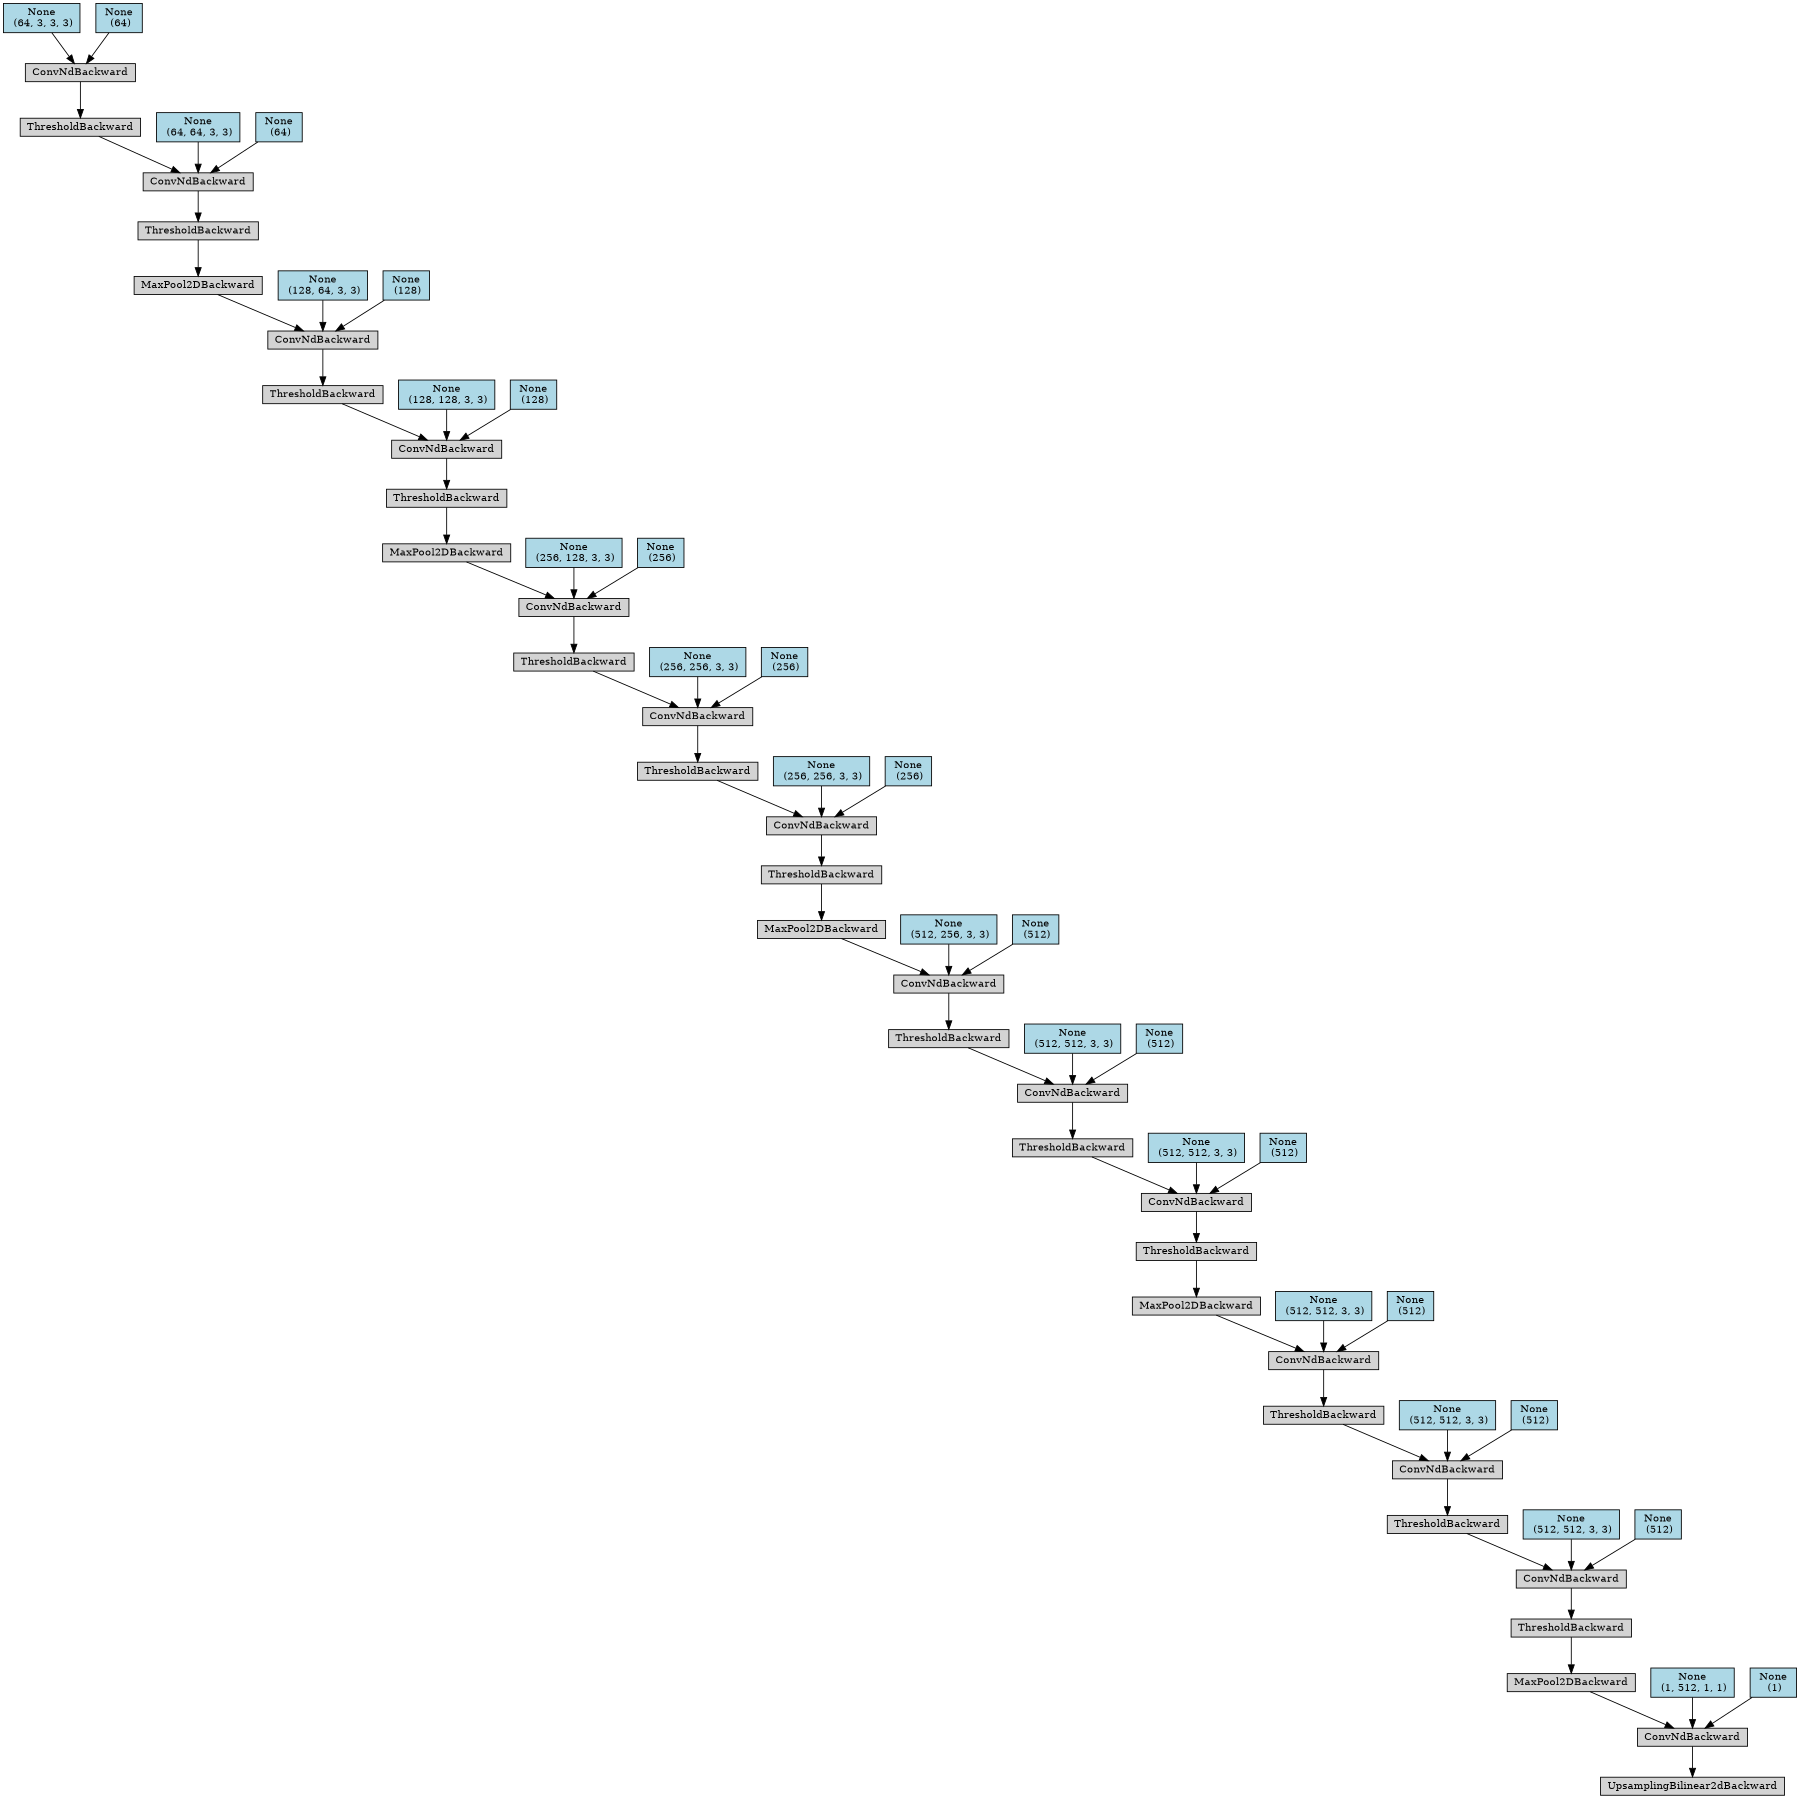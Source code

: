 digraph {
	graph [size="12,12"]
	node [align=left fontsize=12 height=0.2 ranksep=0.1 shape=box style=filled]
	140605563907592 [label=UpsamplingBilinear2dBackward]
	140605295420192 -> 140605563907592
	140605295420192 [label=ConvNdBackward]
	140605295685528 -> 140605295420192
	140605295685528 [label=MaxPool2DBackward]
	140605295397240 -> 140605295685528
	140605295397240 [label=ThresholdBackward]
	140605295395840 -> 140605295397240
	140605295395840 [label=ConvNdBackward]
	140605295395672 -> 140605295395840
	140605295395672 [label=ThresholdBackward]
	140605295396568 -> 140605295395672
	140605295396568 [label=ConvNdBackward]
	140605295397184 -> 140605295396568
	140605295397184 [label=ThresholdBackward]
	140605295173528 -> 140605295397184
	140605295173528 [label=ConvNdBackward]
	140605295173192 -> 140605295173528
	140605295173192 [label=MaxPool2DBackward]
	140605295382656 -> 140605295173192
	140605295382656 [label=ThresholdBackward]
	140605295382936 -> 140605295382656
	140605295382936 [label=ConvNdBackward]
	140605295383048 -> 140605295382936
	140605295383048 [label=ThresholdBackward]
	140605295383272 -> 140605295383048
	140605295383272 [label=ConvNdBackward]
	140605295383384 -> 140605295383272
	140605295383384 [label=ThresholdBackward]
	140605295383608 -> 140605295383384
	140605295383608 [label=ConvNdBackward]
	140605295383720 -> 140605295383608
	140605295383720 [label=MaxPool2DBackward]
	140605295383944 -> 140605295383720
	140605295383944 [label=ThresholdBackward]
	140605295384056 -> 140605295383944
	140605295384056 [label=ConvNdBackward]
	140605295384168 -> 140605295384056
	140605295384168 [label=ThresholdBackward]
	140605295384392 -> 140605295384168
	140605295384392 [label=ConvNdBackward]
	140605295384504 -> 140605295384392
	140605295384504 [label=ThresholdBackward]
	140605295384728 -> 140605295384504
	140605295384728 [label=ConvNdBackward]
	140605295384840 -> 140605295384728
	140605295384840 [label=MaxPool2DBackward]
	140605295385064 -> 140605295384840
	140605295385064 [label=ThresholdBackward]
	140605295385176 -> 140605295385064
	140605295385176 [label=ConvNdBackward]
	140605295385288 -> 140605295385176
	140605295385288 [label=ThresholdBackward]
	140605295385512 -> 140605295385288
	140605295385512 [label=ConvNdBackward]
	140605295385624 -> 140605295385512
	140605295385624 [label=MaxPool2DBackward]
	140605295385848 -> 140605295385624
	140605295385848 [label=ThresholdBackward]
	140605295385960 -> 140605295385848
	140605295385960 [label=ConvNdBackward]
	140605295386072 -> 140605295385960
	140605295386072 [label=ThresholdBackward]
	140605295386296 -> 140605295386072
	140605295386296 [label=ConvNdBackward]
	140605295386408 -> 140605295386296
	140605295386408 [label="None
 (64, 3, 3, 3)" fillcolor=lightblue]
	140605295386464 -> 140605295386296
	140605295386464 [label="None
 (64)" fillcolor=lightblue]
	140605295386128 -> 140605295385960
	140605295386128 [label="None
 (64, 64, 3, 3)" fillcolor=lightblue]
	140605295386184 -> 140605295385960
	140605295386184 [label="None
 (64)" fillcolor=lightblue]
	140605295385680 -> 140605295385512
	140605295385680 [label="None
 (128, 64, 3, 3)" fillcolor=lightblue]
	140605295385736 -> 140605295385512
	140605295385736 [label="None
 (128)" fillcolor=lightblue]
	140605295385344 -> 140605295385176
	140605295385344 [label="None
 (128, 128, 3, 3)" fillcolor=lightblue]
	140605295385400 -> 140605295385176
	140605295385400 [label="None
 (128)" fillcolor=lightblue]
	140605295384896 -> 140605295384728
	140605295384896 [label="None
 (256, 128, 3, 3)" fillcolor=lightblue]
	140605295384952 -> 140605295384728
	140605295384952 [label="None
 (256)" fillcolor=lightblue]
	140605295384560 -> 140605295384392
	140605295384560 [label="None
 (256, 256, 3, 3)" fillcolor=lightblue]
	140605295384616 -> 140605295384392
	140605295384616 [label="None
 (256)" fillcolor=lightblue]
	140605295384224 -> 140605295384056
	140605295384224 [label="None
 (256, 256, 3, 3)" fillcolor=lightblue]
	140605295384280 -> 140605295384056
	140605295384280 [label="None
 (256)" fillcolor=lightblue]
	140605295383776 -> 140605295383608
	140605295383776 [label="None
 (512, 256, 3, 3)" fillcolor=lightblue]
	140605295383832 -> 140605295383608
	140605295383832 [label="None
 (512)" fillcolor=lightblue]
	140605295383440 -> 140605295383272
	140605295383440 [label="None
 (512, 512, 3, 3)" fillcolor=lightblue]
	140605295383496 -> 140605295383272
	140605295383496 [label="None
 (512)" fillcolor=lightblue]
	140605295383104 -> 140605295382936
	140605295383104 [label="None
 (512, 512, 3, 3)" fillcolor=lightblue]
	140605295383160 -> 140605295382936
	140605295383160 [label="None
 (512)" fillcolor=lightblue]
	140605295382824 -> 140605295173528
	140605295382824 [label="None
 (512, 512, 3, 3)" fillcolor=lightblue]
	140605295382712 -> 140605295173528
	140605295382712 [label="None
 (512)" fillcolor=lightblue]
	140605295172576 -> 140605295396568
	140605295172576 [label="None
 (512, 512, 3, 3)" fillcolor=lightblue]
	140605295173416 -> 140605295396568
	140605295173416 [label="None
 (512)" fillcolor=lightblue]
	140605295395112 -> 140605295395840
	140605295395112 [label="None
 (512, 512, 3, 3)" fillcolor=lightblue]
	140605295398752 -> 140605295395840
	140605295398752 [label="None
 (512)" fillcolor=lightblue]
	140605295682728 -> 140605295420192
	140605295682728 [label="None
 (1, 512, 1, 1)" fillcolor=lightblue]
	140605295682504 -> 140605295420192
	140605295682504 [label="None
 (1)" fillcolor=lightblue]
}
